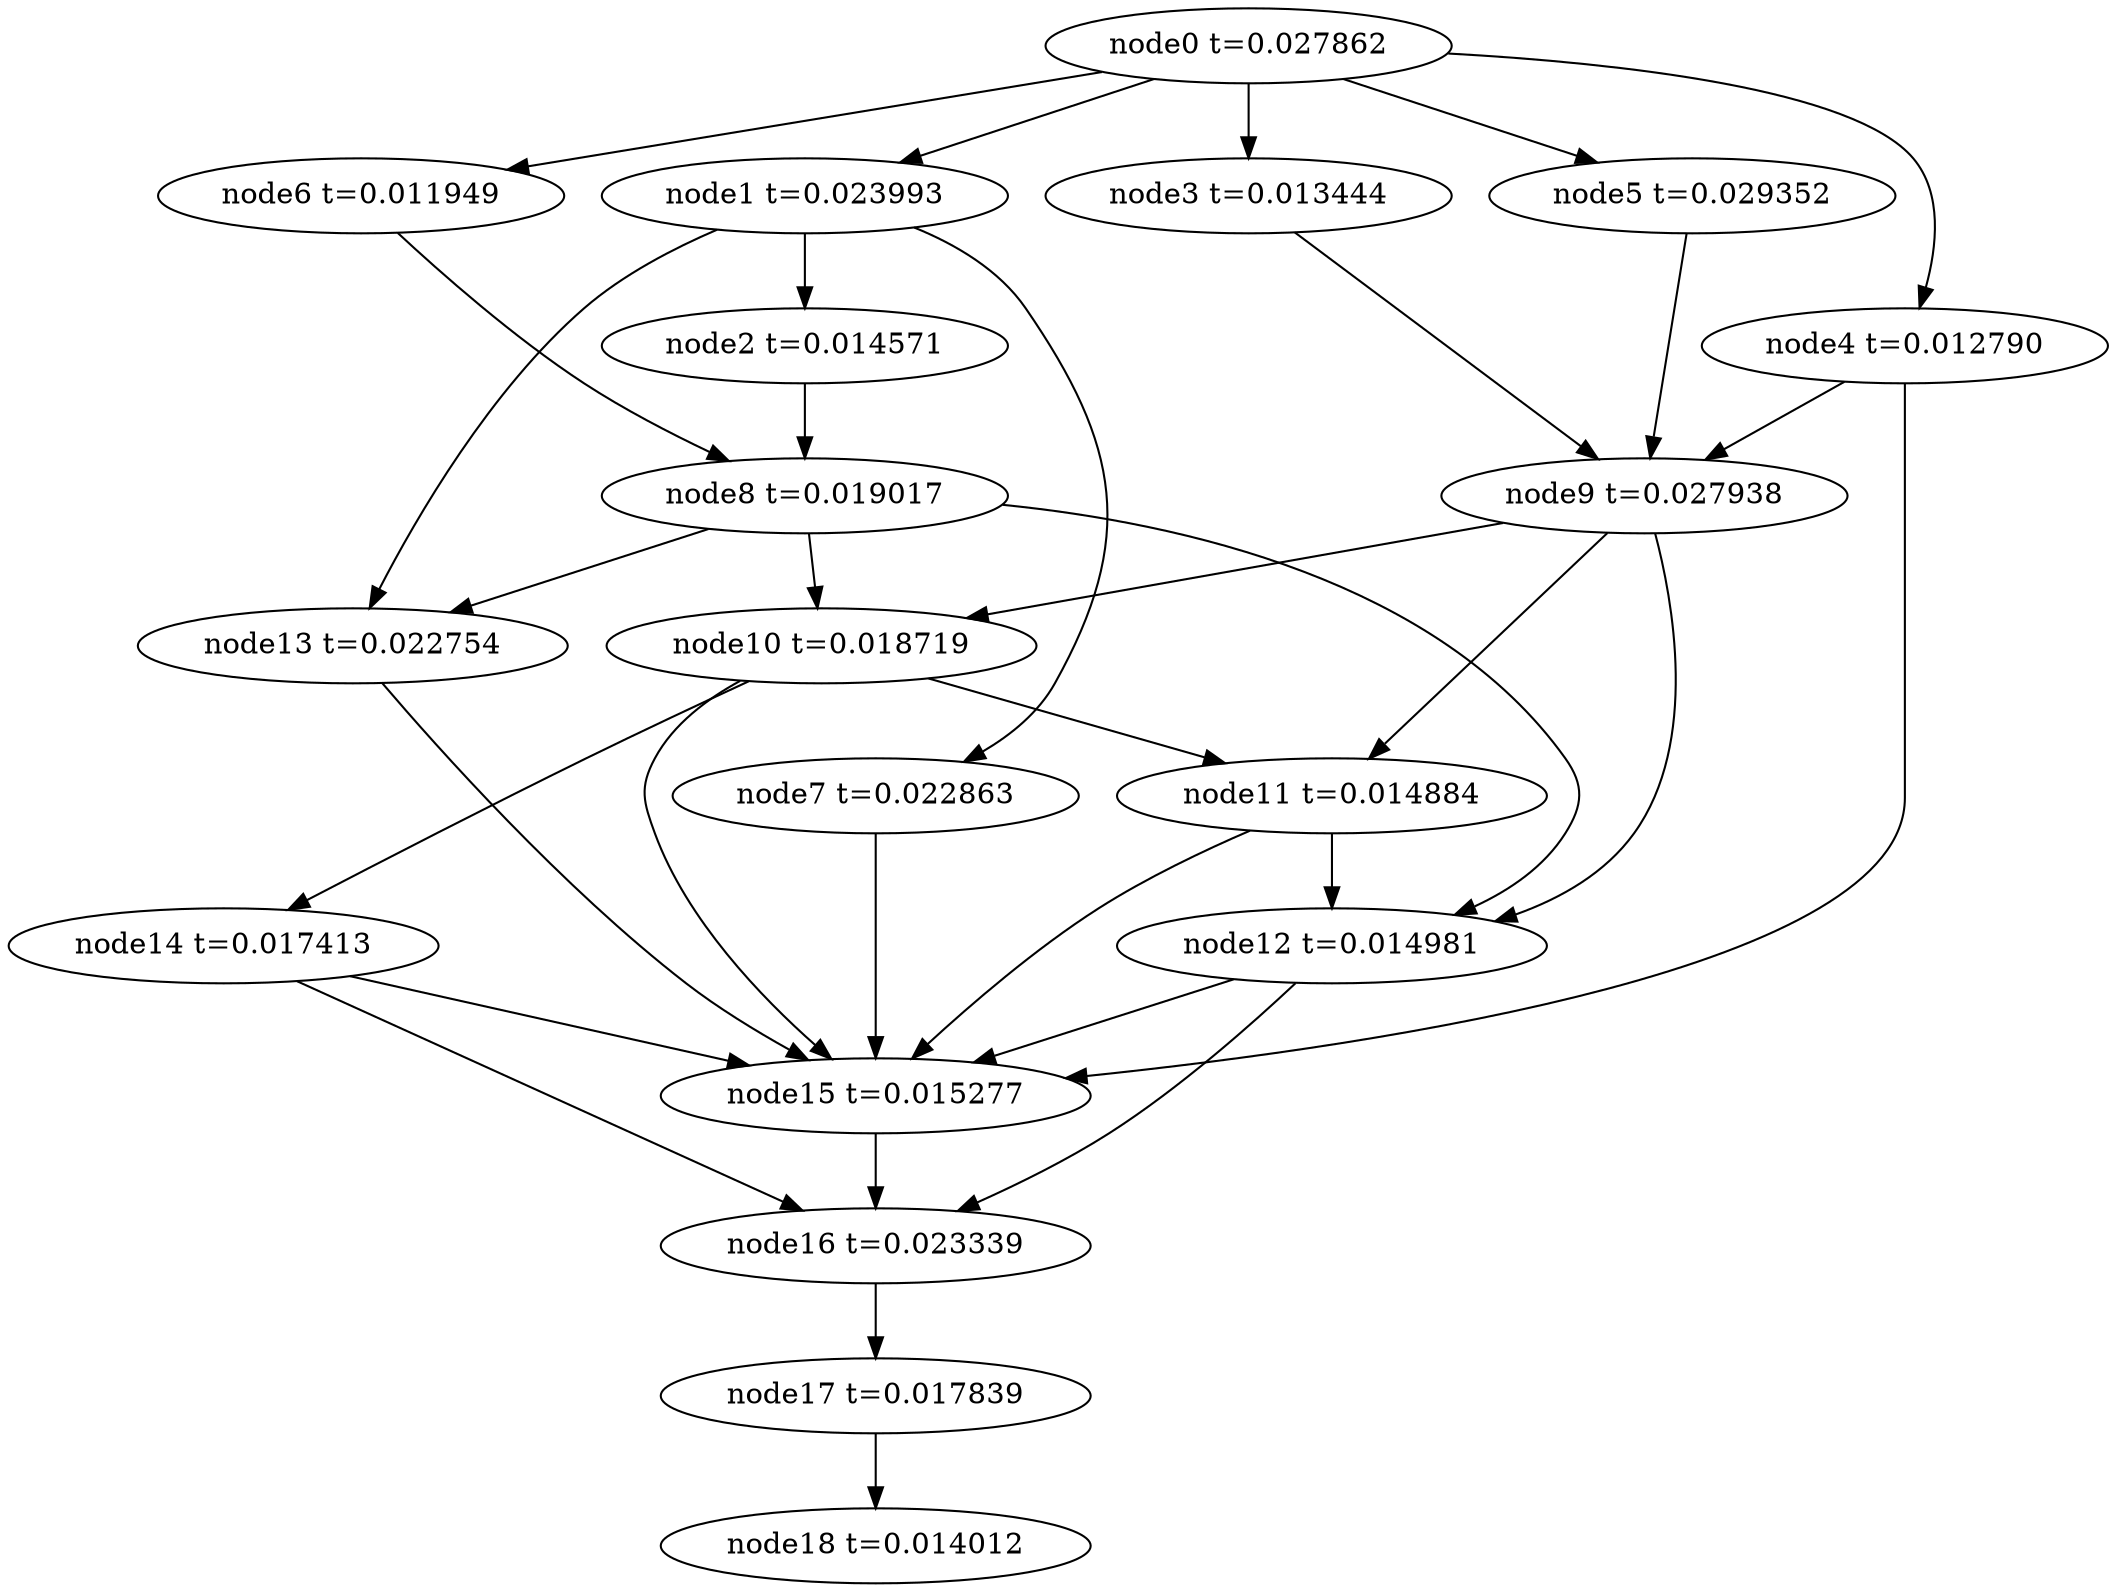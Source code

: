 digraph g{
	node18[label="node18 t=0.014012"]
	node17 -> node18
	node17[label="node17 t=0.017839"];
	node16 -> node17
	node16[label="node16 t=0.023339"];
	node15 -> node16
	node15[label="node15 t=0.015277"];
	node14 -> node16
	node14 -> node15
	node14[label="node14 t=0.017413"];
	node13 -> node15
	node13[label="node13 t=0.022754"];
	node12 -> node16
	node12 -> node15
	node12[label="node12 t=0.014981"];
	node11 -> node15
	node11 -> node12
	node11[label="node11 t=0.014884"];
	node10 -> node15
	node10 -> node14
	node10 -> node11
	node10[label="node10 t=0.018719"];
	node9 -> node12
	node9 -> node11
	node9 -> node10
	node9[label="node9 t=0.027938"];
	node8 -> node13
	node8 -> node12
	node8 -> node10
	node8[label="node8 t=0.019017"];
	node7 -> node15
	node7[label="node7 t=0.022863"];
	node6 -> node8
	node6[label="node6 t=0.011949"];
	node5 -> node9
	node5[label="node5 t=0.029352"];
	node4 -> node15
	node4 -> node9
	node4[label="node4 t=0.012790"];
	node3 -> node9
	node3[label="node3 t=0.013444"];
	node2 -> node8
	node2[label="node2 t=0.014571"];
	node1 -> node13
	node1 -> node7
	node1 -> node2
	node1[label="node1 t=0.023993"];
	node0 -> node6
	node0 -> node5
	node0 -> node4
	node0 -> node3
	node0 -> node1
	node0[label="node0 t=0.027862"];
}
